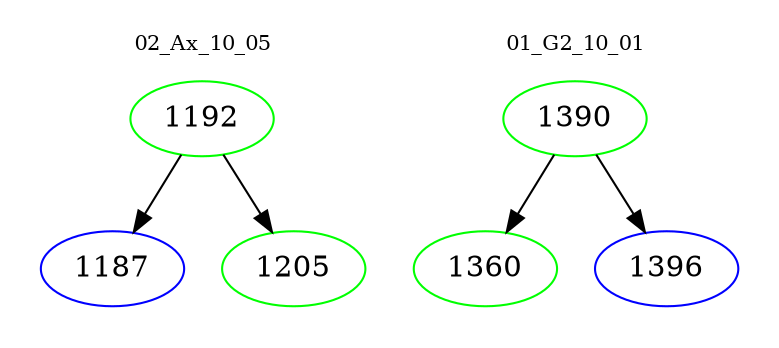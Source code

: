 digraph{
subgraph cluster_0 {
color = white
label = "02_Ax_10_05";
fontsize=10;
T0_1192 [label="1192", color="green"]
T0_1192 -> T0_1187 [color="black"]
T0_1187 [label="1187", color="blue"]
T0_1192 -> T0_1205 [color="black"]
T0_1205 [label="1205", color="green"]
}
subgraph cluster_1 {
color = white
label = "01_G2_10_01";
fontsize=10;
T1_1390 [label="1390", color="green"]
T1_1390 -> T1_1360 [color="black"]
T1_1360 [label="1360", color="green"]
T1_1390 -> T1_1396 [color="black"]
T1_1396 [label="1396", color="blue"]
}
}
